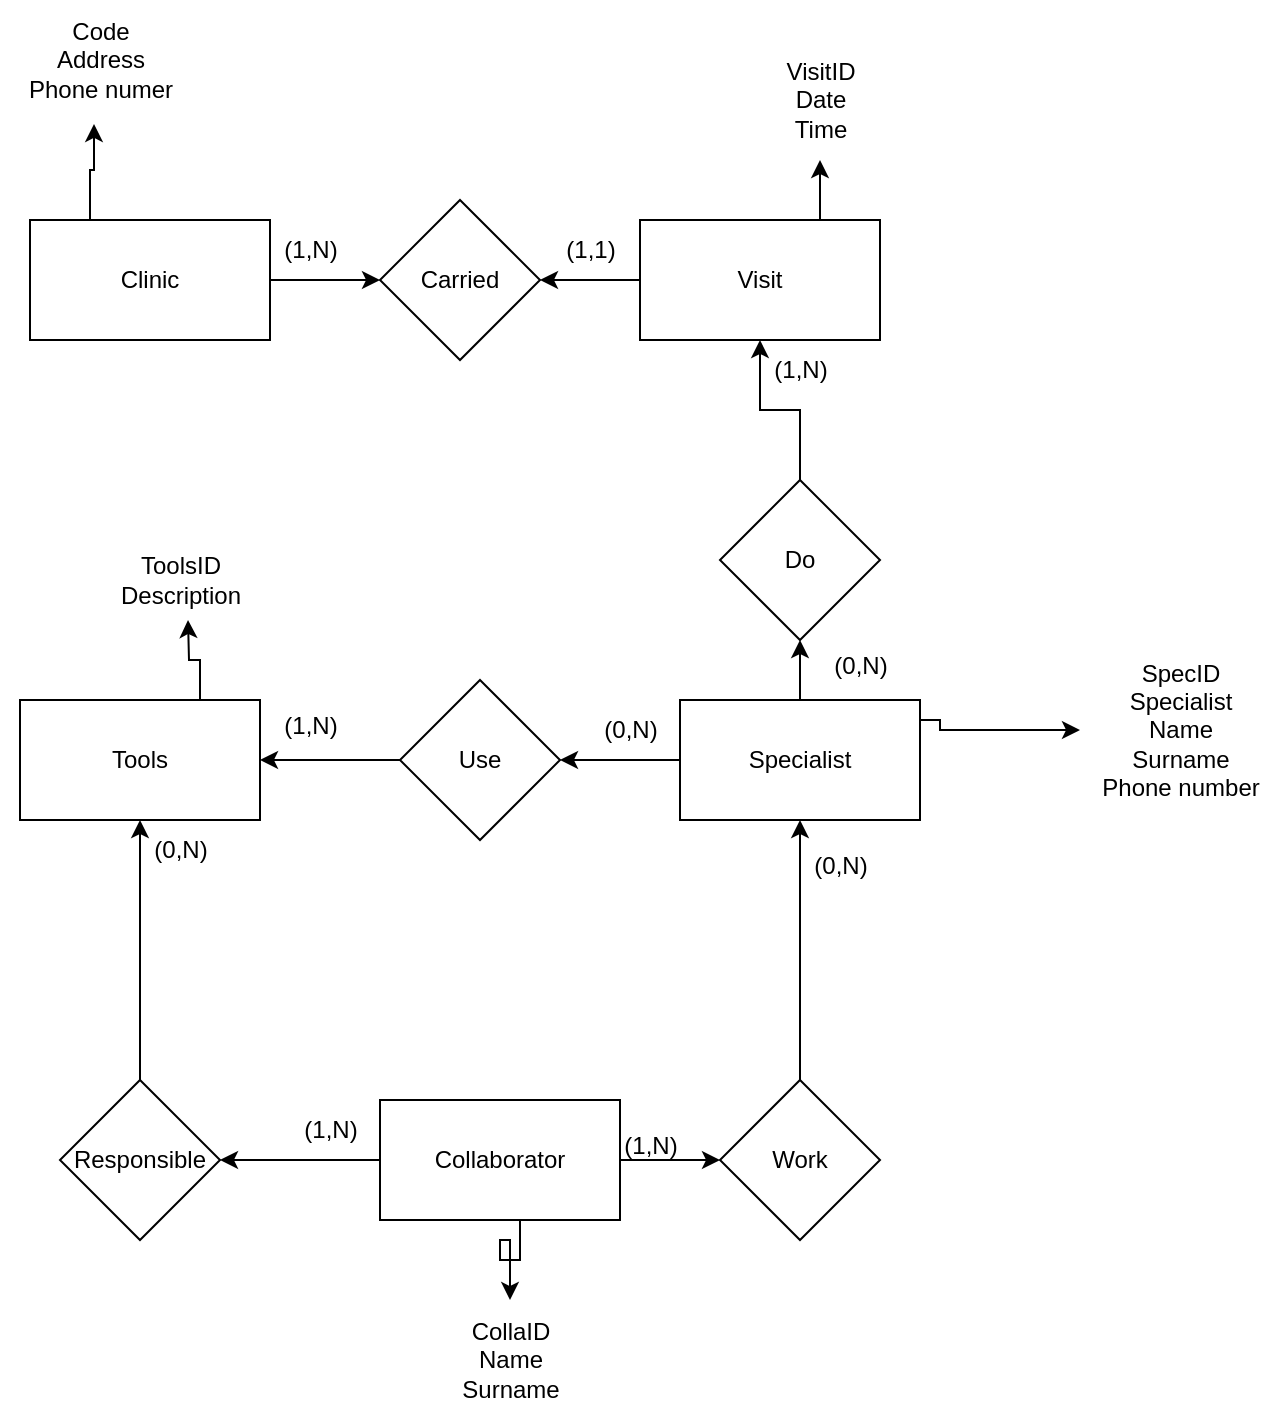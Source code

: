 <mxfile version="21.2.2" type="github">
  <diagram name="Pagina-1" id="6Hu907exa50nsVcaj0c3">
    <mxGraphModel dx="714" dy="617" grid="1" gridSize="10" guides="1" tooltips="1" connect="1" arrows="1" fold="1" page="1" pageScale="1" pageWidth="827" pageHeight="1169" math="0" shadow="0">
      <root>
        <mxCell id="0" />
        <mxCell id="1" parent="0" />
        <mxCell id="QZUsUY35-HJQPRTErWNA-6" style="edgeStyle=orthogonalEdgeStyle;rounded=0;orthogonalLoop=1;jettySize=auto;html=1;exitX=0.75;exitY=0;exitDx=0;exitDy=0;" edge="1" parent="1" source="QZUsUY35-HJQPRTErWNA-1" target="QZUsUY35-HJQPRTErWNA-7">
          <mxGeometry relative="1" as="geometry">
            <mxPoint x="370" y="240" as="targetPoint" />
          </mxGeometry>
        </mxCell>
        <mxCell id="QZUsUY35-HJQPRTErWNA-20" value="" style="edgeStyle=orthogonalEdgeStyle;rounded=0;orthogonalLoop=1;jettySize=auto;html=1;" edge="1" parent="1" source="QZUsUY35-HJQPRTErWNA-1" target="QZUsUY35-HJQPRTErWNA-18">
          <mxGeometry relative="1" as="geometry" />
        </mxCell>
        <mxCell id="QZUsUY35-HJQPRTErWNA-1" value="Visit" style="rounded=0;whiteSpace=wrap;html=1;" vertex="1" parent="1">
          <mxGeometry x="360" y="230" width="120" height="60" as="geometry" />
        </mxCell>
        <mxCell id="QZUsUY35-HJQPRTErWNA-3" style="edgeStyle=orthogonalEdgeStyle;rounded=0;orthogonalLoop=1;jettySize=auto;html=1;exitX=0.25;exitY=0;exitDx=0;exitDy=0;entryX=0.47;entryY=1.033;entryDx=0;entryDy=0;entryPerimeter=0;" edge="1" parent="1" source="QZUsUY35-HJQPRTErWNA-2" target="QZUsUY35-HJQPRTErWNA-4">
          <mxGeometry relative="1" as="geometry">
            <mxPoint x="90" y="230" as="targetPoint" />
          </mxGeometry>
        </mxCell>
        <mxCell id="QZUsUY35-HJQPRTErWNA-19" value="" style="edgeStyle=orthogonalEdgeStyle;rounded=0;orthogonalLoop=1;jettySize=auto;html=1;" edge="1" parent="1" source="QZUsUY35-HJQPRTErWNA-2" target="QZUsUY35-HJQPRTErWNA-18">
          <mxGeometry relative="1" as="geometry" />
        </mxCell>
        <mxCell id="QZUsUY35-HJQPRTErWNA-2" value="Clinic" style="whiteSpace=wrap;html=1;" vertex="1" parent="1">
          <mxGeometry x="55" y="230" width="120" height="60" as="geometry" />
        </mxCell>
        <mxCell id="QZUsUY35-HJQPRTErWNA-4" value="Code&lt;br&gt;Address&lt;br&gt;Phone numer" style="text;html=1;align=center;verticalAlign=middle;resizable=0;points=[];autosize=1;strokeColor=none;fillColor=none;" vertex="1" parent="1">
          <mxGeometry x="40" y="120" width="100" height="60" as="geometry" />
        </mxCell>
        <mxCell id="QZUsUY35-HJQPRTErWNA-7" value="VisitID&lt;br&gt;Date&lt;br&gt;Time" style="text;html=1;align=center;verticalAlign=middle;resizable=0;points=[];autosize=1;strokeColor=none;fillColor=none;" vertex="1" parent="1">
          <mxGeometry x="420" y="140" width="60" height="60" as="geometry" />
        </mxCell>
        <mxCell id="QZUsUY35-HJQPRTErWNA-9" style="edgeStyle=orthogonalEdgeStyle;rounded=0;orthogonalLoop=1;jettySize=auto;html=1;exitX=0.25;exitY=0;exitDx=0;exitDy=0;" edge="1" parent="1" source="QZUsUY35-HJQPRTErWNA-8" target="QZUsUY35-HJQPRTErWNA-10">
          <mxGeometry relative="1" as="geometry">
            <mxPoint x="410" y="440" as="targetPoint" />
            <Array as="points">
              <mxPoint x="410" y="480" />
              <mxPoint x="510" y="480" />
              <mxPoint x="510" y="485" />
            </Array>
          </mxGeometry>
        </mxCell>
        <mxCell id="QZUsUY35-HJQPRTErWNA-24" value="" style="edgeStyle=orthogonalEdgeStyle;rounded=0;orthogonalLoop=1;jettySize=auto;html=1;" edge="1" parent="1" source="QZUsUY35-HJQPRTErWNA-8" target="QZUsUY35-HJQPRTErWNA-23">
          <mxGeometry relative="1" as="geometry" />
        </mxCell>
        <mxCell id="QZUsUY35-HJQPRTErWNA-30" value="" style="edgeStyle=orthogonalEdgeStyle;rounded=0;orthogonalLoop=1;jettySize=auto;html=1;" edge="1" parent="1" source="QZUsUY35-HJQPRTErWNA-8" target="QZUsUY35-HJQPRTErWNA-29">
          <mxGeometry relative="1" as="geometry" />
        </mxCell>
        <mxCell id="QZUsUY35-HJQPRTErWNA-8" value="Specialist" style="whiteSpace=wrap;html=1;" vertex="1" parent="1">
          <mxGeometry x="380" y="470" width="120" height="60" as="geometry" />
        </mxCell>
        <mxCell id="QZUsUY35-HJQPRTErWNA-10" value="SpecID&lt;br&gt;Specialist&lt;br&gt;Name&lt;br&gt;Surname&lt;br&gt;Phone number" style="text;html=1;align=center;verticalAlign=middle;resizable=0;points=[];autosize=1;strokeColor=none;fillColor=none;" vertex="1" parent="1">
          <mxGeometry x="580" y="440" width="100" height="90" as="geometry" />
        </mxCell>
        <mxCell id="QZUsUY35-HJQPRTErWNA-12" style="edgeStyle=orthogonalEdgeStyle;rounded=0;orthogonalLoop=1;jettySize=auto;html=1;exitX=0.75;exitY=0;exitDx=0;exitDy=0;" edge="1" parent="1" source="QZUsUY35-HJQPRTErWNA-11">
          <mxGeometry relative="1" as="geometry">
            <mxPoint x="134" y="430" as="targetPoint" />
          </mxGeometry>
        </mxCell>
        <mxCell id="QZUsUY35-HJQPRTErWNA-11" value="Tools" style="whiteSpace=wrap;html=1;" vertex="1" parent="1">
          <mxGeometry x="50" y="470" width="120" height="60" as="geometry" />
        </mxCell>
        <mxCell id="QZUsUY35-HJQPRTErWNA-13" value="ToolsID&lt;br&gt;Description" style="text;html=1;align=center;verticalAlign=middle;resizable=0;points=[];autosize=1;strokeColor=none;fillColor=none;" vertex="1" parent="1">
          <mxGeometry x="90" y="390" width="80" height="40" as="geometry" />
        </mxCell>
        <mxCell id="QZUsUY35-HJQPRTErWNA-34" style="edgeStyle=orthogonalEdgeStyle;rounded=0;orthogonalLoop=1;jettySize=auto;html=1;exitX=0;exitY=0.25;exitDx=0;exitDy=0;" edge="1" parent="1" source="QZUsUY35-HJQPRTErWNA-14" target="QZUsUY35-HJQPRTErWNA-16">
          <mxGeometry relative="1" as="geometry">
            <Array as="points">
              <mxPoint x="300" y="685" />
              <mxPoint x="300" y="750" />
              <mxPoint x="290" y="750" />
              <mxPoint x="290" y="740" />
              <mxPoint x="295" y="740" />
            </Array>
          </mxGeometry>
        </mxCell>
        <mxCell id="QZUsUY35-HJQPRTErWNA-37" value="" style="edgeStyle=orthogonalEdgeStyle;rounded=0;orthogonalLoop=1;jettySize=auto;html=1;" edge="1" parent="1" source="QZUsUY35-HJQPRTErWNA-14" target="QZUsUY35-HJQPRTErWNA-36">
          <mxGeometry relative="1" as="geometry" />
        </mxCell>
        <mxCell id="QZUsUY35-HJQPRTErWNA-42" value="" style="edgeStyle=orthogonalEdgeStyle;rounded=0;orthogonalLoop=1;jettySize=auto;html=1;" edge="1" parent="1" source="QZUsUY35-HJQPRTErWNA-14" target="QZUsUY35-HJQPRTErWNA-41">
          <mxGeometry relative="1" as="geometry" />
        </mxCell>
        <mxCell id="QZUsUY35-HJQPRTErWNA-14" value="Collaborator" style="whiteSpace=wrap;html=1;" vertex="1" parent="1">
          <mxGeometry x="230" y="670" width="120" height="60" as="geometry" />
        </mxCell>
        <mxCell id="QZUsUY35-HJQPRTErWNA-16" value="CollaID&lt;br&gt;Name&lt;br&gt;Surname" style="text;html=1;align=center;verticalAlign=middle;resizable=0;points=[];autosize=1;strokeColor=none;fillColor=none;" vertex="1" parent="1">
          <mxGeometry x="260" y="770" width="70" height="60" as="geometry" />
        </mxCell>
        <mxCell id="QZUsUY35-HJQPRTErWNA-18" value="Carried" style="rhombus;whiteSpace=wrap;html=1;" vertex="1" parent="1">
          <mxGeometry x="230" y="220" width="80" height="80" as="geometry" />
        </mxCell>
        <mxCell id="QZUsUY35-HJQPRTErWNA-21" value="(1,1)" style="text;html=1;align=center;verticalAlign=middle;resizable=0;points=[];autosize=1;strokeColor=none;fillColor=none;" vertex="1" parent="1">
          <mxGeometry x="310" y="230" width="50" height="30" as="geometry" />
        </mxCell>
        <mxCell id="QZUsUY35-HJQPRTErWNA-22" value="(1,N)" style="text;html=1;align=center;verticalAlign=middle;resizable=0;points=[];autosize=1;strokeColor=none;fillColor=none;" vertex="1" parent="1">
          <mxGeometry x="170" y="230" width="50" height="30" as="geometry" />
        </mxCell>
        <mxCell id="QZUsUY35-HJQPRTErWNA-26" value="" style="edgeStyle=orthogonalEdgeStyle;rounded=0;orthogonalLoop=1;jettySize=auto;html=1;" edge="1" parent="1" source="QZUsUY35-HJQPRTErWNA-23" target="QZUsUY35-HJQPRTErWNA-1">
          <mxGeometry relative="1" as="geometry" />
        </mxCell>
        <mxCell id="QZUsUY35-HJQPRTErWNA-23" value="Do" style="rhombus;whiteSpace=wrap;html=1;" vertex="1" parent="1">
          <mxGeometry x="400" y="360" width="80" height="80" as="geometry" />
        </mxCell>
        <mxCell id="QZUsUY35-HJQPRTErWNA-27" value="(1,N)" style="text;html=1;align=center;verticalAlign=middle;resizable=0;points=[];autosize=1;strokeColor=none;fillColor=none;" vertex="1" parent="1">
          <mxGeometry x="415" y="290" width="50" height="30" as="geometry" />
        </mxCell>
        <mxCell id="QZUsUY35-HJQPRTErWNA-28" value="(0,N)" style="text;html=1;align=center;verticalAlign=middle;resizable=0;points=[];autosize=1;strokeColor=none;fillColor=none;" vertex="1" parent="1">
          <mxGeometry x="445" y="438" width="50" height="30" as="geometry" />
        </mxCell>
        <mxCell id="QZUsUY35-HJQPRTErWNA-31" value="" style="edgeStyle=orthogonalEdgeStyle;rounded=0;orthogonalLoop=1;jettySize=auto;html=1;" edge="1" parent="1" source="QZUsUY35-HJQPRTErWNA-29" target="QZUsUY35-HJQPRTErWNA-11">
          <mxGeometry relative="1" as="geometry" />
        </mxCell>
        <mxCell id="QZUsUY35-HJQPRTErWNA-29" value="Use" style="rhombus;whiteSpace=wrap;html=1;" vertex="1" parent="1">
          <mxGeometry x="240" y="460" width="80" height="80" as="geometry" />
        </mxCell>
        <mxCell id="QZUsUY35-HJQPRTErWNA-32" value="(0,N)" style="text;html=1;align=center;verticalAlign=middle;resizable=0;points=[];autosize=1;strokeColor=none;fillColor=none;" vertex="1" parent="1">
          <mxGeometry x="330" y="470" width="50" height="30" as="geometry" />
        </mxCell>
        <mxCell id="QZUsUY35-HJQPRTErWNA-33" value="(1,N)" style="text;html=1;align=center;verticalAlign=middle;resizable=0;points=[];autosize=1;strokeColor=none;fillColor=none;" vertex="1" parent="1">
          <mxGeometry x="170" y="468" width="50" height="30" as="geometry" />
        </mxCell>
        <mxCell id="QZUsUY35-HJQPRTErWNA-38" style="edgeStyle=orthogonalEdgeStyle;rounded=0;orthogonalLoop=1;jettySize=auto;html=1;entryX=0.5;entryY=1;entryDx=0;entryDy=0;" edge="1" parent="1" source="QZUsUY35-HJQPRTErWNA-36" target="QZUsUY35-HJQPRTErWNA-8">
          <mxGeometry relative="1" as="geometry" />
        </mxCell>
        <mxCell id="QZUsUY35-HJQPRTErWNA-36" value="Work" style="rhombus;whiteSpace=wrap;html=1;" vertex="1" parent="1">
          <mxGeometry x="400" y="660" width="80" height="80" as="geometry" />
        </mxCell>
        <mxCell id="QZUsUY35-HJQPRTErWNA-39" value="(0,N)" style="text;html=1;align=center;verticalAlign=middle;resizable=0;points=[];autosize=1;strokeColor=none;fillColor=none;" vertex="1" parent="1">
          <mxGeometry x="435" y="538" width="50" height="30" as="geometry" />
        </mxCell>
        <mxCell id="QZUsUY35-HJQPRTErWNA-40" value="(1,N)" style="text;html=1;align=center;verticalAlign=middle;resizable=0;points=[];autosize=1;strokeColor=none;fillColor=none;" vertex="1" parent="1">
          <mxGeometry x="340" y="678" width="50" height="30" as="geometry" />
        </mxCell>
        <mxCell id="QZUsUY35-HJQPRTErWNA-43" style="edgeStyle=orthogonalEdgeStyle;rounded=0;orthogonalLoop=1;jettySize=auto;html=1;" edge="1" parent="1" source="QZUsUY35-HJQPRTErWNA-41" target="QZUsUY35-HJQPRTErWNA-11">
          <mxGeometry relative="1" as="geometry" />
        </mxCell>
        <mxCell id="QZUsUY35-HJQPRTErWNA-41" value="Responsible" style="rhombus;whiteSpace=wrap;html=1;" vertex="1" parent="1">
          <mxGeometry x="70" y="660" width="80" height="80" as="geometry" />
        </mxCell>
        <mxCell id="QZUsUY35-HJQPRTErWNA-44" value="(1,N)" style="text;html=1;align=center;verticalAlign=middle;resizable=0;points=[];autosize=1;strokeColor=none;fillColor=none;" vertex="1" parent="1">
          <mxGeometry x="180" y="670" width="50" height="30" as="geometry" />
        </mxCell>
        <mxCell id="QZUsUY35-HJQPRTErWNA-45" value="(0,N)" style="text;html=1;align=center;verticalAlign=middle;resizable=0;points=[];autosize=1;strokeColor=none;fillColor=none;" vertex="1" parent="1">
          <mxGeometry x="105" y="530" width="50" height="30" as="geometry" />
        </mxCell>
      </root>
    </mxGraphModel>
  </diagram>
</mxfile>
